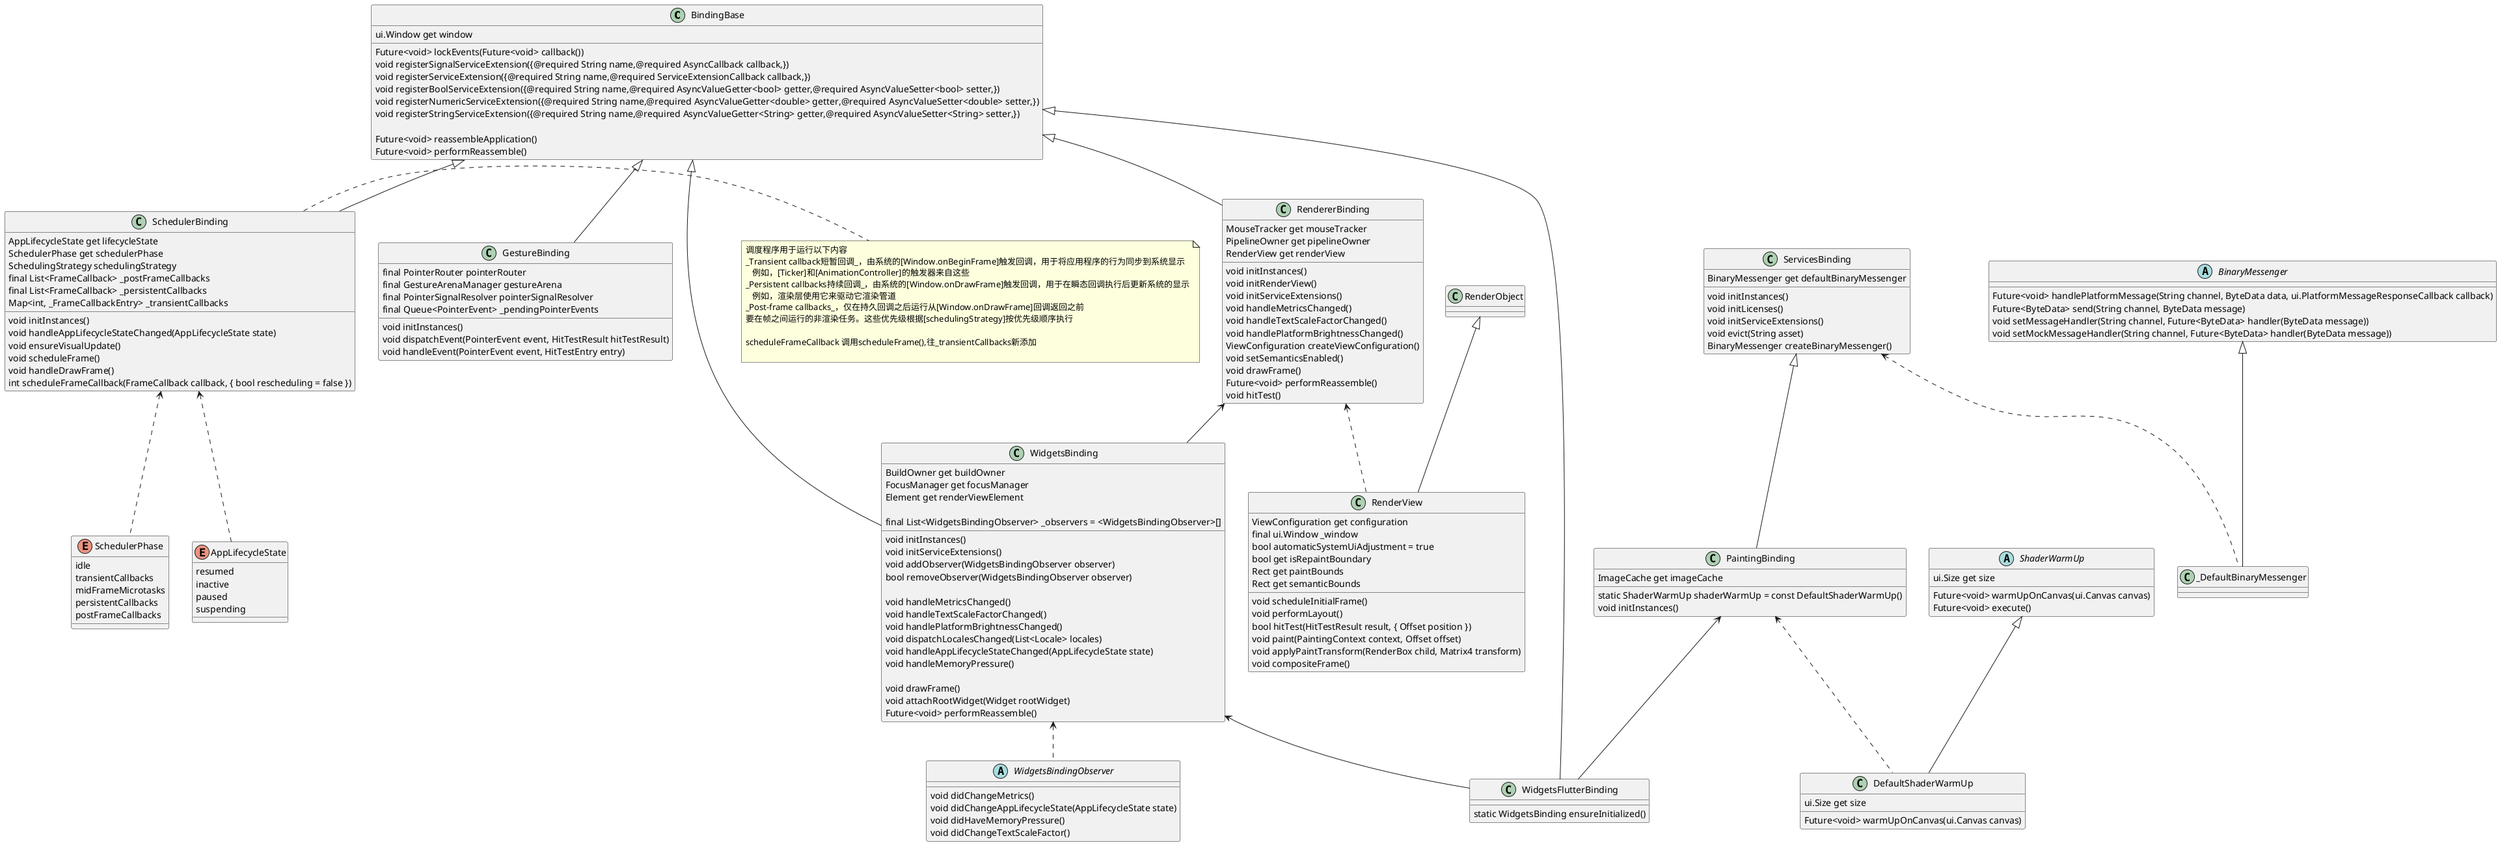 @startuml

class BindingBase{
   ui.Window get window

   Future<void> lockEvents(Future<void> callback())
   void registerSignalServiceExtension({@required String name,@required AsyncCallback callback,})
   void registerServiceExtension({@required String name,@required ServiceExtensionCallback callback,})
   void registerBoolServiceExtension({@required String name,@required AsyncValueGetter<bool> getter,@required AsyncValueSetter<bool> setter,})
   void registerNumericServiceExtension({@required String name,@required AsyncValueGetter<double> getter,@required AsyncValueSetter<double> setter,})
   void registerStringServiceExtension({@required String name,@required AsyncValueGetter<String> getter,@required AsyncValueSetter<String> setter,})

   Future<void> reassembleApplication()
   Future<void> performReassemble()
}
'note right of BindingBase{
'  lockEvents  锁定异步事件和回调的调度，直到回调的future完成.这会导致输入滞后，因此应尽可能避免
'     它是主要用于非用户交互时间，例如允许[reassembleApplication]阻止输入，当它走到树时（它部分地异步） reassemble重新安装
'
'  registerSignalServiceExtension 注册具有给定名称的服务扩展方法（完整名称“ext.flutter.name”），该方法不带参数并返回无值.
'     调用服务扩展时调用`callback`回调
'
'  registerBoolServiceExtension 使用给定名称（完整名称“ext.flutter.name”）注册服务扩展方法，该方法采用单个参数“enabled”，
'     其值可以为“true”或值为“false” 或者可以省略来读取当前值。 （其他不是true任何值”被认为等同于“false”。其他参数/将被忽略。）
'     当响应被调用的服务扩展方法时，调用`getter`回调来获取值。当使用新值调用服务扩展方法时，使用新值调用`setter`回调
'  registerServiceExtension  注册具有给定名称的服务扩展方法（全名“ext.flutter.name”）。调用扩展方法时会调用给定的回调。
'     回调必须返回一个[Future]，它最终以名称/值映射的形式完返回值，其中值可以全部/用`json.encode（）转换为JSON `（参见[JsonEncoder]），或者失败
'     在失败的情况下，将故障报告给远程调用者并且被转储到日志中。只有在构建中包含vm-service 时才能激活已注册的服务扩展，这仅在调试和配置文件模式下发生
'     虽然服务扩展不能在发布模式下使用，但它的代码可能仍然包含在Dart快照中并且如果没有包装在允许树振动器移除它的防护中，则会炸掉二进制大小（参见下面的示例代码
'     assert()和if(!kReleaseMode)两个警卫都确保Dart的树振动器可以在发布版本中删除服务扩展的代码
'   reassembleApplication  导致整个应用程序重绘，例如经过hot reload后   hot restart不会触发
'     当应用程序代码发生变化时，开发工具会使用它，使应用程序获取任何更改的代码.它可以通过发送`ext.flutter.reassemble`服务扩展信号手动触发
'     此方法计算量非常大，不应在生产代码中使用。永远不会有正当理由导致整个应用程序在生产中重新绘制。Flutter框架的所有方面知道如何在必要时重绘。
'     只有在开发时才需要当代码在运行中实际改变时（例如在热重新加载中）或者调试标志被切换时
'     当此方法运行时，事件被锁定（例如，不调度指针事件）
'     子类（绑定类）应覆盖[performReassemble]以对被调用的此方法做出反应。不应该覆盖此方法本身
'}

class WidgetsFlutterBinding{
   static WidgetsBinding ensureInitialized()
}
'note right of WidgetsFlutterBinding{
'  基于Widgets框架的应用程序的具体绑定
'  这是将框架绑定到Flutter引擎的粘合剂
'
'  WidgetsFlutterBinding 继承BindingBase，混入GestureBinding，ServicesBinding，SchedulerBinding，PaintingBinding，SemanticsBinding，
'     RendererBinding，WidgetsBinding的功能
'  WidgetsFlutterBinding的ensureInitialized会调用BindingBase()，然后调用BindingBase自己和各个binding的initInstances()和initServiceExtensions()方法
'      返回[WidgetsBinding]的实例，创建并在必要时初始化它。如果创建了一个，它将是[WidgetsFlutterBinding]。如果之前已初始化，那么它至少会实现[WidgetsBinding]
'}

class WidgetsBinding{
   BuildOwner get buildOwner
   FocusManager get focusManager
   Element get renderViewElement
   void initInstances()
   void initServiceExtensions()

   final List<WidgetsBindingObserver> _observers = <WidgetsBindingObserver>[]
   void addObserver(WidgetsBindingObserver observer)
   bool removeObserver(WidgetsBindingObserver observer)

   void handleMetricsChanged()
   void handleTextScaleFactorChanged()
   void handlePlatformBrightnessChanged()
   void dispatchLocalesChanged(List<Locale> locales)
   void handleAppLifecycleStateChanged(AppLifecycleState state)
   void handleMemoryPressure()

   void drawFrame()
   void attachRootWidget(Widget rootWidget)
   Future<void> performReassemble()
}

'note right of WidgetsBinding{
'   addObserver 将给定对象注册为绑定观察者.绑定观察者会在发生各种应用程序事件时收到通知，例如系统区域设置发生更改时。
'   通常，窗口小部件树中的一个窗口小部件将自身注册为绑定观察者，并将系统状态转换为inherited widgets。
'   例如，[WidgetsApp]小部件注册为绑定观察者，并在每次构建时将屏幕大小传递给[MediaQuery]小部件，这使得其他小部件可以使用[MediaQuery.of]静态方法和（隐式）
'      [InheritedWidget]机制，当屏幕大小改变时（例如，每当屏幕旋转时）通知
'   多个handle和dispatch方法将事件分发给_observers的WidgetsBindingObserver
'   renderViewElement  位于层次结构根目录的[Element]（将[RenderView]对象包装在渲染层次结构的根目录中）,这是在第一次调用[runApp]时初始化的
'   attachRootWidget 获取一个widget并将其附加到[renderViewElement]，如果需要，则创建它。这由[runApp]调用以配置widget树。
'      renderViewElement初始化和填充这个widget并实际设置生成的[RenderObject]作为子节点的[container]
'
'   performReassemble  导致整个应用程序重绘，例如经过hot reload后
'   drawFrame  抽取构建和渲染管道以生成frame,这个方法由[handleDrawFrame]调用，当它需要布局并绘制框架时，引擎自动调用
'     最主要三行代码 建立重绘范围，调用super的drawFrame,卸载unactive的element
'      if (renderViewElement != null)
'              buildOwner.buildScope(renderViewElement);
'            super.drawFrame();
'            buildOwner.finalizeTree();
'   每个frame由以下阶段组成
'     1. The animation phase
'     2. Microtasks
'     3. The build phase
'     4. The layout phase
'     5. The compositing bits phase
'     6. The paint phase
'     7. The compositing phase
'     8. The semantics phase
'     9. The finalization phase in the widgets layer
'}

abstract class WidgetsBindingObserver{
   void didChangeMetrics()
   void didChangeAppLifecycleState(AppLifecycleState state)
   void didHaveMemoryPressure()
   void didChangeTextScaleFactor()
}
'note right of WidgetsBindingObserver{
'  didChangeMetrics 在应用程序的维度发生变化时调用。例如,旋转电话时.此方法公开来自[Window.onMetricsChanged]的通知
'    通常，这是不必要的，因为布局系统负责在应用程序大小更改时自动重新计算应用程序几何
'  didChangeAppLifecycleState  当系统将应用程序置于后台或将应用程序返回到前台时调用.在[WidgetsBindingObserver]类的类级文档中提供了实现此方法的示例
'     此方法公开来自[SystemChannels.lifecycle]的通知
'  didHaveMemoryPressure()    当系统内存不足时调用,此方法从[SystemChannels.system]公开`memoryPressure`通知
'  didChangeTextScaleFactor   当平台的文本比例因子发生变化时调用，这通常是由于用户更改系统首选项而导致的，它应该影响应用程序中的所有文本大小
'     此方法公开来自[Window.onTextScaleFactorChanged]的通知
'}


class PaintingBinding {
   static ShaderWarmUp shaderWarmUp = const DefaultShaderWarmUp()
   ImageCache get imageCache
   void initInstances()
}
'note right of PaintingBinding{
'  实现Flutter框架图像缓存的单例
'  缓存由[ImageProvider]在内部使用，通常不应直接访问
'  图像缓存在启动期间(initInstances)由[createImageCache]方法创建。
'  shaderWarmUp 如果应用程序具有需要编译[DefaultShaderWarmUp]未涵盖的复杂着色器的场景,
'     它可能会导致jank(android团队把滞缓，不流畅的动画定义为jank)在动画或交互过程中
'}

abstract class ShaderWarmUp{
  ui.Size get size
  Future<void> warmUpOnCanvas(ui.Canvas canvas)
  Future<void> execute()
}
'note right of ShaderWarmUp{
'  用于绘制图像以加热Skia着色器编辑的界面  具体看注释
'  execute 调用warmUpOnCanvas
'}

class DefaultShaderWarmUp{
   ui.Size get size
   Future<void> warmUpOnCanvas(ui.Canvas canvas)
}

class ServicesBinding{
   void initInstances()
   void initLicenses()
   void initServiceExtensions()
   void evict(String asset)
   BinaryMessenger createBinaryMessenger()
   BinaryMessenger get defaultBinaryMessenger

}

'note right of ServicesBinding{
'   ServicesBinding是一个mixin
'   侦听平台消息并将其定向到[defaultBinaryMessenger]
'   [ServicesBinding]还注册了一个公开在存储在资产根目录的`LICENSE`文件中找到的许可证的[LicenseEntryCollector]
'     并实现`ext.flutter.evict`服务扩展
'   initLicenses 向[LicenseRegistry]添加相关许可证.默认情况下，[ServicesBinding]的[initLicenses]实现添加编译期间`flutter`工具收集的所有许可证
'   initInstances  实现实例化,实现监听window来的message window..onPlatformMessage = defaultBinaryMessenger.handlePlatformMessage
'}

abstract class BinaryMessenger{
  Future<void> handlePlatformMessage(String channel, ByteData data, ui.PlatformMessageResponseCallback callback)
  Future<ByteData> send(String channel, ByteData message)
  void setMessageHandler(String channel, Future<ByteData> handler(ByteData message))
  void setMockMessageHandler(String channel, Future<ByteData> handler(ByteData message))
}

'note right of BinaryMessenger{
'   一个信使，它通过Flutter平台屏障发送二进制数据
'   该类还为传入消息注册处理程序
'   handlePlatformMessage 调用为给定通道注册的处理程序
'}


class _DefaultBinaryMessenger{

}

class RendererBinding{
    MouseTracker get mouseTracker
    PipelineOwner get pipelineOwner
    void initInstances()
    void initRenderView()
    void initServiceExtensions()
    RenderView get renderView
    void handleMetricsChanged()
    void handleTextScaleFactorChanged()
    void handlePlatformBrightnessChanged()
    ViewConfiguration createViewConfiguration()
    void setSemanticsEnabled()
    void drawFrame()
    Future<void> performReassemble()
    void hitTest()

}
'
'note right of RendererBinding{
'  RendererBinding 一个mixin
'
'  mouseTracker  管理当前连接鼠标状态的对象，用于悬停通知
'  pipelineOwner  渲染树的所有者，它维护布局，复合，绘制和可访问性语义的脏状态
'  initInstances() 初始化RendererBinding，初始化_pipelineOwner，监听window的各种事件handleMetricsChanged等，初始化initRenderView()
'  handleMetricsChanged() 在系统指标发生变化时调用
'  drawFrame()
'  performReassemble 调用renderView.reassemble()和scheduleWarmUpFrame()
'}

class RenderView{
  ViewConfiguration get configuration
  final ui.Window _window
  bool automaticSystemUiAdjustment = true
  void scheduleInitialFrame()
  void performLayout()
  bool hitTest(HitTestResult result, { Offset position })
  bool get isRepaintBoundary
  void paint(PaintingContext context, Offset offset)
  void applyPaintTransform(RenderBox child, Matrix4 transform)
  void compositeFrame()
  Rect get paintBounds
  Rect get semanticBounds
}

'note right of RenderView{
'   渲染树的根
'   视图表示渲染树的总输出表面，并处理引导渲染管道.该视图有一个独特的孩子[RenderBox]，这是填充整个输出表面所必需的
'   scheduleInitialFrame()  通过调度第一帧来引导渲染管道.这应该只调用一次，并且必须在更改[configuration]之前调用。
'     通常在调用构造函数后立即调用它。
'   compositeFrame()  将合成的图层树上载到引擎,实际上导致渲染管道的输出出现在屏幕上.这会将位发送到GPU
'}

class GestureBinding{
  final PointerRouter pointerRouter
  final GestureArenaManager gestureArena
  final PointerSignalResolver pointerSignalResolver
  final Queue<PointerEvent> _pendingPointerEvents
  void initInstances()
  void dispatchEvent(PointerEvent event, HitTestResult hitTestResult)
  void handleEvent(PointerEvent event, HitTestEntry entry)
}
'note right of GestureBinding{
'   gestureArena 手势竞争
'   initInstances 监听来自window的指针数据window.onPointerDataPacket = _handlePointerDataPacket
'   然后_flushPointerEventQueue， _handlePointerEvent(PointerEvent event)，进入dispatchEvent
'}

class  SchedulerBinding{
  AppLifecycleState get lifecycleState
  SchedulerPhase get schedulerPhase
  SchedulingStrategy schedulingStrategy
  final List<FrameCallback> _postFrameCallbacks
  final List<FrameCallback> _persistentCallbacks
  Map<int, _FrameCallbackEntry> _transientCallbacks
  void initInstances()
  void handleAppLifecycleStateChanged(AppLifecycleState state)
  void ensureVisualUpdate()
  void scheduleFrame()
  void handleDrawFrame()
  int scheduleFrameCallback(FrameCallback callback, { bool rescheduling = false })
}
note right of SchedulerBinding{
  调度程序用于运行以下内容
  _Transient callback短暂回调_，由系统的[Window.onBeginFrame]触发回调，用于将应用程序的行为同步到系统显示
     例如，[Ticker]和[AnimationController]的触发器来自这些
  _Persistent callbacks持续回调_，由系统的[Window.onDrawFrame]触发回调，用于在瞬态回调执行后更新系统的显示
     例如，渲染层使用它来驱动它渲染管道
  _Post-frame callbacks_，仅在持久回调之后运行从[Window.onDrawFrame]回调返回之前
  要在帧之间运行的非渲染任务。这些优先级根据[schedulingStrategy]按优先级顺序执行

  scheduleFrameCallback 调用scheduleFrame(),往_transientCallbacks新添加

}
enum SchedulerPhase {
  idle
  transientCallbacks
  midFrameMicrotasks
  persistentCallbacks
  postFrameCallbacks
}
'note right of SchedulerPhase{
'   idle 没有正在处理的帧.任务（由[WidgetsBinding.scheduleTask]安排），微任务（由[scheduleMicrotask]调度），[Timer]回调，
'       事件处理程序（例如来自使用输入）和其他回调（例如来自[Future] s，[Stream] s，等等可能正在执行.
'   transientCallbacks 瞬态回调（由[WidgetsBinding.scheduleFrameCallback]调度）当前正在执行.通常，这些回调处理将对象更新为新动画状态
'       See [SchedulerBinding.handleBeginFrame]
'   midFrameMicrotasks 在处理瞬态回调期间安排的微任务是当前正在执行的。这可能包括，例如，在[transientCallbacks]阶段期间解决的期货回调.
'   persistentCallbacks 持久回调（由[WidgetsBinding.addPersistentFrameCallback]调度）当前正在执行  通常，这是构建/布局/绘制管道
'       See [WidgetsBinding.drawFrame] and [SchedulerBinding.handleDrawFrame]
'   postFrameCallbacks  后帧回调（由[WidgetsBinding.addPostFrameCallback]调度）当前正在执行通常，这些回调处理下一帧的工作清理和调度
'       See [SchedulerBinding.handleDrawFrame]
'}

enum AppLifecycleState {
  resumed
  inactive
  paused
  suspending
}
' note right of AppLifecycleState{
'   application处在的状态。以下值描述了来自操作系统的通知。应用程序不应期望始终接收所有可能的通知。例如，如果用户从设备中取出电池，
'      则在应用程序突然终止之前不会发送任何通知，以及操作系统的其余部分
'
'   resumed 应用程序可见并响应用户输入
'   inactive 应用程序处于非活动状态，并且未接收用户输入.
'      在iOS上，此状态对应于在前台不活动状态下运行的应用程序或Flutter主机视图。当进入电话呼叫，响应TouchID请求，进入应用程序切换器或控制中心时，
'         或托管Flutter应用程序的UIViewController正在转换时，应用程序将转换为此状态。
'      在Android上，这对应于在前台非活动状态下运行的应用程序或Flutter主机视图。当其他活动聚焦时，应用程序会转换到此状态，
'         例如分屏应用，电话，画中画应用，系统对话框或其他窗口.处于此状态的应用程序应假设它们可能随时[paused]
'   paused  该应用程序当前对用户不可见，不响应用户输入，并在后台运行。当应用程序处于此状态时，
'       引擎将不会调用[Window.onBeginFrame]和[Window.onDrawFrame]回调.处于此状态的Android应用程序应假设他们可以随时进入[suspending]状态。
'   suspending application将暂停 当应用程序处于此状态时，引擎将不会调用[Window.onBeginFrame]和[Window.onDrawFrame]回调。
'       在iOS上，此状态目前尚未使用。
' }
BindingBase <|-- WidgetsFlutterBinding
BindingBase <|-- WidgetsBinding
BindingBase <|-- RendererBinding
BindingBase <|-- GestureBinding
BindingBase <|-- SchedulerBinding
WidgetsBinding <-- WidgetsFlutterBinding
WidgetsBinding <.. WidgetsBindingObserver
RendererBinding <-- WidgetsBinding

ServicesBinding  <|-- PaintingBinding
PaintingBinding  <-- WidgetsFlutterBinding
ShaderWarmUp     <|-- DefaultShaderWarmUp
PaintingBinding  <..  DefaultShaderWarmUp
BinaryMessenger  <|-- _DefaultBinaryMessenger

ServicesBinding  <..  _DefaultBinaryMessenger
RendererBinding  <..  RenderView
RenderObject     <|-- RenderView
SchedulerBinding <..  SchedulerPhase
SchedulerBinding <..  AppLifecycleState
@enduml